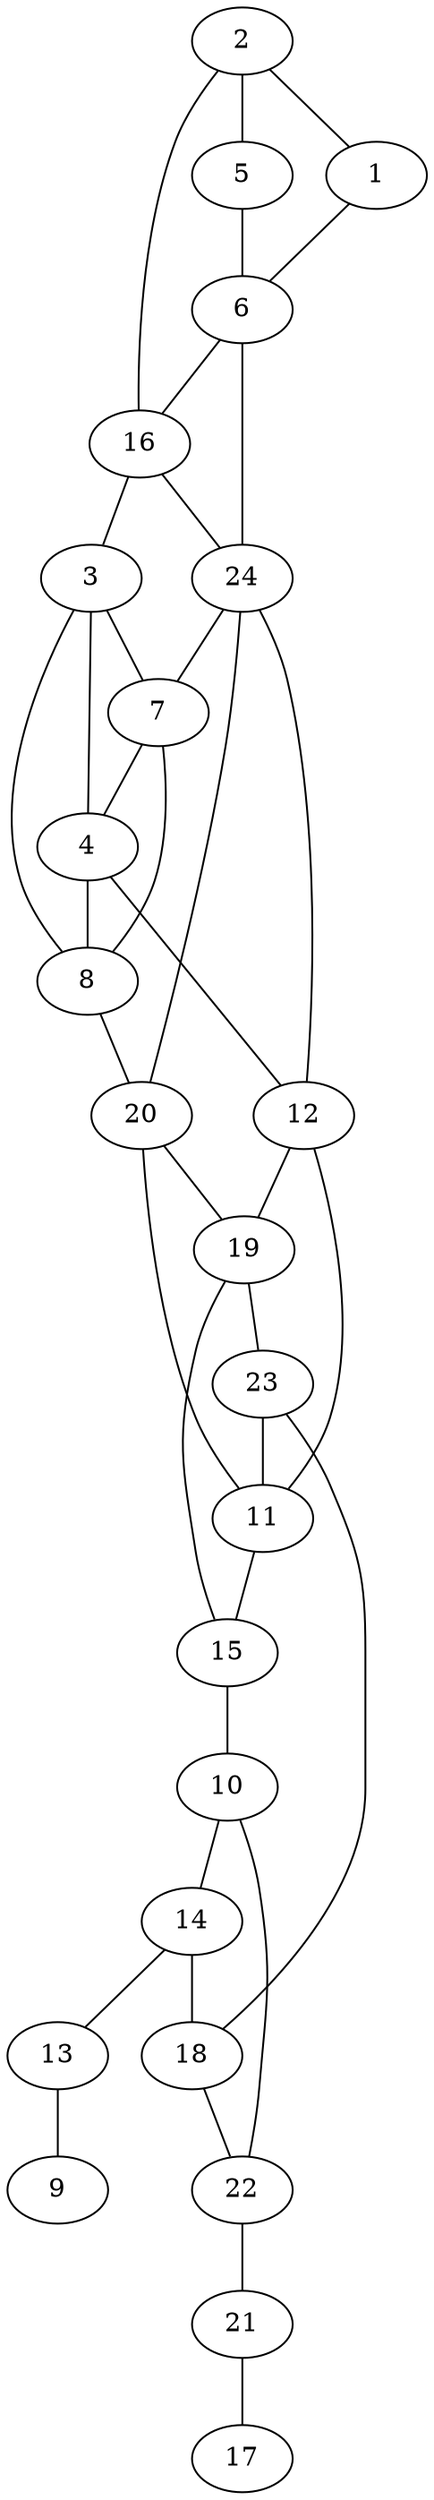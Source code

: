 graph pdb1o0h {
	1	 [aaLength=11,
		sequence=TAAAKFERQHM,
		type=0];
	6	 [aaLength=10,
		sequence=NYCNQMMKSR,
		type=0];
	1 -- 6	 [distance0="29.91903",
		frequency=1,
		type0=3];
	2	 [aaLength=10,
		sequence=NYCNQMMKSR,
		type=0];
	2 -- 1	 [distance0="22.17357",
		frequency=1,
		type0=1];
	5	 [aaLength=11,
		sequence=TAAAKFERQHM,
		type=0];
	2 -- 5	 [distance0="28.67039",
		frequency=1,
		type0=3];
	16	 [aaLength=5,
		sequence=VNTFV,
		type=1];
	2 -- 16	 [distance0="9.0",
		frequency=1,
		type0=4];
	3	 [aaLength=7,
		sequence=SLADVQA,
		type=0];
	7	 [aaLength=8,
		sequence=SLADVQAV,
		type=0];
	3 -- 7	 [distance0="5.386439",
		frequency=1,
		type0=1];
	8	 [aaLength=3,
		sequence=CSQ,
		type=0];
	3 -- 8	 [distance0="8.074891",
		frequency=1,
		type0=2];
	4	 [aaLength=4,
		sequence=VCSQ,
		type=0];
	4 -- 3	 [distance0="9.102739",
		frequency=1,
		type0=2];
	4 -- 8	 [distance0="6.407031",
		frequency=1,
		type0=1];
	12	 [aaLength=3,
		sequence=KNV,
		type=1];
	4 -- 12	 [distance0="0.0",
		frequency=1,
		type0=5];
	5 -- 6	 [distance0="22.38552",
		distance1="10.0",
		frequency=2,
		type0=2,
		type1=4];
	6 -- 16	 [distance0="21.72566",
		frequency=1,
		type0=1];
	24	 [aaLength=5,
		sequence=VNTFV,
		type=1];
	6 -- 24	 [distance0="21.72566",
		distance1="9.0",
		frequency=2,
		type0=2,
		type1=4];
	7 -- 4	 [distance0="9.197328",
		frequency=1,
		type0=2];
	7 -- 8	 [distance0="9.296747",
		distance1="0.0",
		frequency=2,
		type0=3,
		type1=5];
	20	 [aaLength=3,
		sequence=KNV,
		type=1];
	8 -- 20	 [distance0="0.0",
		frequency=1,
		type0=5];
	9	 [aaLength=9,
		sequence=VPVHFDASV,
		type=1];
	10	 [aaLength=15,
		sequence=YKTTQANKHIIVACE,
		type=1];
	14	 [aaLength=15,
		sequence=YKTTQANKHIIVACE,
		type=1];
	10 -- 14	 [distance0="0.0",
		distance1="0.0",
		frequency=2,
		type0=1,
		type1=5];
	11	 [aaLength=3,
		sequence=CYQ,
		type=1];
	15	 [aaLength=8,
		sequence=MSITDCRE,
		type=1];
	11 -- 15	 [distance0="7.0",
		distance1="4.0",
		frequency=2,
		type0=2,
		type1=4];
	12 -- 11	 [distance0="11.0",
		distance1="8.0",
		frequency=2,
		type0=2,
		type1=4];
	19	 [aaLength=3,
		sequence=CYQ,
		type=1];
	12 -- 19	 [distance0="11.0",
		frequency=1,
		type0=3];
	13	 [aaLength=9,
		sequence=VPVHFDASV,
		type=1];
	13 -- 9	 [distance0="0.0",
		frequency=1,
		type0=5];
	14 -- 13	 [distance0="4.0",
		frequency=1,
		type0=4];
	18	 [aaLength=15,
		sequence=YKTTQANKHIIVACE,
		type=1];
	14 -- 18	 [distance0="0.0",
		frequency=1,
		type0=2];
	15 -- 10	 [distance0="10.0",
		frequency=1,
		type0=4];
	16 -- 3	 [distance0="2.0",
		frequency=1,
		type0=4];
	16 -- 24	 [distance0="0.0",
		frequency=1,
		type0=1];
	17	 [aaLength=9,
		sequence=VPVHFDASV,
		type=1];
	22	 [aaLength=15,
		sequence=YKTTQANKHIIVACE,
		type=1];
	18 -- 22	 [distance0="0.0",
		distance1="0.0",
		frequency=2,
		type0=3,
		type1=5];
	19 -- 15	 [distance0="7.0",
		frequency=1,
		type0=2];
	23	 [aaLength=8,
		sequence=MSITDCRE,
		type=1];
	19 -- 23	 [distance0="7.0",
		distance1="4.0",
		frequency=2,
		type0=3,
		type1=4];
	20 -- 11	 [distance0="11.0",
		frequency=1,
		type0=2];
	20 -- 19	 [distance0="11.0",
		distance1="8.0",
		frequency=2,
		type0=3,
		type1=4];
	21	 [aaLength=9,
		sequence=VPVHFDASV,
		type=1];
	21 -- 17	 [distance0="0.0",
		frequency=1,
		type0=5];
	22 -- 10	 [distance0="0.0",
		frequency=1,
		type0=1];
	22 -- 21	 [distance0="4.0",
		frequency=1,
		type0=4];
	23 -- 11	 [distance0="7.0",
		frequency=1,
		type0=2];
	23 -- 18	 [distance0="10.0",
		frequency=1,
		type0=4];
	24 -- 7	 [distance0="2.0",
		frequency=1,
		type0=4];
	24 -- 12	 [distance0="18.0",
		frequency=1,
		type0=2];
	24 -- 20	 [distance0="18.0",
		frequency=1,
		type0=3];
}
